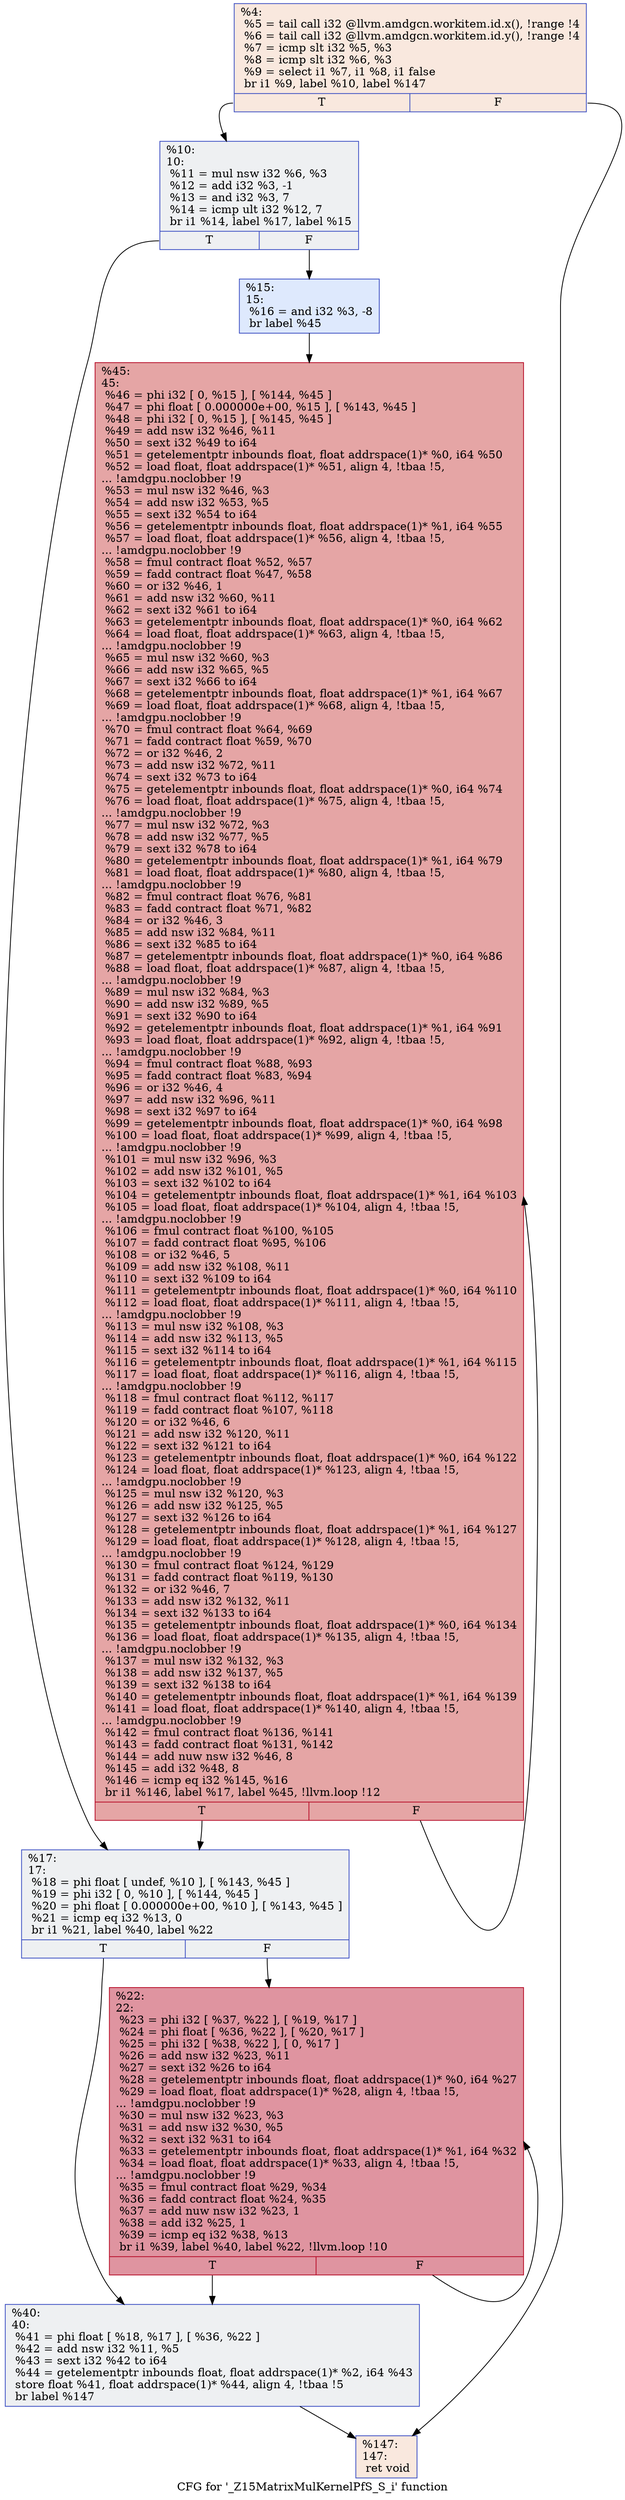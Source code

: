 digraph "CFG for '_Z15MatrixMulKernelPfS_S_i' function" {
	label="CFG for '_Z15MatrixMulKernelPfS_S_i' function";

	Node0x5cf9700 [shape=record,color="#3d50c3ff", style=filled, fillcolor="#f2cab570",label="{%4:\l  %5 = tail call i32 @llvm.amdgcn.workitem.id.x(), !range !4\l  %6 = tail call i32 @llvm.amdgcn.workitem.id.y(), !range !4\l  %7 = icmp slt i32 %5, %3\l  %8 = icmp slt i32 %6, %3\l  %9 = select i1 %7, i1 %8, i1 false\l  br i1 %9, label %10, label %147\l|{<s0>T|<s1>F}}"];
	Node0x5cf9700:s0 -> Node0x5cfb510;
	Node0x5cf9700:s1 -> Node0x5cfb5a0;
	Node0x5cfb510 [shape=record,color="#3d50c3ff", style=filled, fillcolor="#d9dce170",label="{%10:\l10:                                               \l  %11 = mul nsw i32 %6, %3\l  %12 = add i32 %3, -1\l  %13 = and i32 %3, 7\l  %14 = icmp ult i32 %12, 7\l  br i1 %14, label %17, label %15\l|{<s0>T|<s1>F}}"];
	Node0x5cfb510:s0 -> Node0x5cfb980;
	Node0x5cfb510:s1 -> Node0x5cfb9d0;
	Node0x5cfb9d0 [shape=record,color="#3d50c3ff", style=filled, fillcolor="#b5cdfa70",label="{%15:\l15:                                               \l  %16 = and i32 %3, -8\l  br label %45\l}"];
	Node0x5cfb9d0 -> Node0x5cfadc0;
	Node0x5cfb980 [shape=record,color="#3d50c3ff", style=filled, fillcolor="#d9dce170",label="{%17:\l17:                                               \l  %18 = phi float [ undef, %10 ], [ %143, %45 ]\l  %19 = phi i32 [ 0, %10 ], [ %144, %45 ]\l  %20 = phi float [ 0.000000e+00, %10 ], [ %143, %45 ]\l  %21 = icmp eq i32 %13, 0\l  br i1 %21, label %40, label %22\l|{<s0>T|<s1>F}}"];
	Node0x5cfb980:s0 -> Node0x5cfcef0;
	Node0x5cfb980:s1 -> Node0x5cfcf80;
	Node0x5cfcf80 [shape=record,color="#b70d28ff", style=filled, fillcolor="#b70d2870",label="{%22:\l22:                                               \l  %23 = phi i32 [ %37, %22 ], [ %19, %17 ]\l  %24 = phi float [ %36, %22 ], [ %20, %17 ]\l  %25 = phi i32 [ %38, %22 ], [ 0, %17 ]\l  %26 = add nsw i32 %23, %11\l  %27 = sext i32 %26 to i64\l  %28 = getelementptr inbounds float, float addrspace(1)* %0, i64 %27\l  %29 = load float, float addrspace(1)* %28, align 4, !tbaa !5,\l... !amdgpu.noclobber !9\l  %30 = mul nsw i32 %23, %3\l  %31 = add nsw i32 %30, %5\l  %32 = sext i32 %31 to i64\l  %33 = getelementptr inbounds float, float addrspace(1)* %1, i64 %32\l  %34 = load float, float addrspace(1)* %33, align 4, !tbaa !5,\l... !amdgpu.noclobber !9\l  %35 = fmul contract float %29, %34\l  %36 = fadd contract float %24, %35\l  %37 = add nuw nsw i32 %23, 1\l  %38 = add i32 %25, 1\l  %39 = icmp eq i32 %38, %13\l  br i1 %39, label %40, label %22, !llvm.loop !10\l|{<s0>T|<s1>F}}"];
	Node0x5cfcf80:s0 -> Node0x5cfcef0;
	Node0x5cfcf80:s1 -> Node0x5cfcf80;
	Node0x5cfcef0 [shape=record,color="#3d50c3ff", style=filled, fillcolor="#d9dce170",label="{%40:\l40:                                               \l  %41 = phi float [ %18, %17 ], [ %36, %22 ]\l  %42 = add nsw i32 %11, %5\l  %43 = sext i32 %42 to i64\l  %44 = getelementptr inbounds float, float addrspace(1)* %2, i64 %43\l  store float %41, float addrspace(1)* %44, align 4, !tbaa !5\l  br label %147\l}"];
	Node0x5cfcef0 -> Node0x5cfb5a0;
	Node0x5cfadc0 [shape=record,color="#b70d28ff", style=filled, fillcolor="#c5333470",label="{%45:\l45:                                               \l  %46 = phi i32 [ 0, %15 ], [ %144, %45 ]\l  %47 = phi float [ 0.000000e+00, %15 ], [ %143, %45 ]\l  %48 = phi i32 [ 0, %15 ], [ %145, %45 ]\l  %49 = add nsw i32 %46, %11\l  %50 = sext i32 %49 to i64\l  %51 = getelementptr inbounds float, float addrspace(1)* %0, i64 %50\l  %52 = load float, float addrspace(1)* %51, align 4, !tbaa !5,\l... !amdgpu.noclobber !9\l  %53 = mul nsw i32 %46, %3\l  %54 = add nsw i32 %53, %5\l  %55 = sext i32 %54 to i64\l  %56 = getelementptr inbounds float, float addrspace(1)* %1, i64 %55\l  %57 = load float, float addrspace(1)* %56, align 4, !tbaa !5,\l... !amdgpu.noclobber !9\l  %58 = fmul contract float %52, %57\l  %59 = fadd contract float %47, %58\l  %60 = or i32 %46, 1\l  %61 = add nsw i32 %60, %11\l  %62 = sext i32 %61 to i64\l  %63 = getelementptr inbounds float, float addrspace(1)* %0, i64 %62\l  %64 = load float, float addrspace(1)* %63, align 4, !tbaa !5,\l... !amdgpu.noclobber !9\l  %65 = mul nsw i32 %60, %3\l  %66 = add nsw i32 %65, %5\l  %67 = sext i32 %66 to i64\l  %68 = getelementptr inbounds float, float addrspace(1)* %1, i64 %67\l  %69 = load float, float addrspace(1)* %68, align 4, !tbaa !5,\l... !amdgpu.noclobber !9\l  %70 = fmul contract float %64, %69\l  %71 = fadd contract float %59, %70\l  %72 = or i32 %46, 2\l  %73 = add nsw i32 %72, %11\l  %74 = sext i32 %73 to i64\l  %75 = getelementptr inbounds float, float addrspace(1)* %0, i64 %74\l  %76 = load float, float addrspace(1)* %75, align 4, !tbaa !5,\l... !amdgpu.noclobber !9\l  %77 = mul nsw i32 %72, %3\l  %78 = add nsw i32 %77, %5\l  %79 = sext i32 %78 to i64\l  %80 = getelementptr inbounds float, float addrspace(1)* %1, i64 %79\l  %81 = load float, float addrspace(1)* %80, align 4, !tbaa !5,\l... !amdgpu.noclobber !9\l  %82 = fmul contract float %76, %81\l  %83 = fadd contract float %71, %82\l  %84 = or i32 %46, 3\l  %85 = add nsw i32 %84, %11\l  %86 = sext i32 %85 to i64\l  %87 = getelementptr inbounds float, float addrspace(1)* %0, i64 %86\l  %88 = load float, float addrspace(1)* %87, align 4, !tbaa !5,\l... !amdgpu.noclobber !9\l  %89 = mul nsw i32 %84, %3\l  %90 = add nsw i32 %89, %5\l  %91 = sext i32 %90 to i64\l  %92 = getelementptr inbounds float, float addrspace(1)* %1, i64 %91\l  %93 = load float, float addrspace(1)* %92, align 4, !tbaa !5,\l... !amdgpu.noclobber !9\l  %94 = fmul contract float %88, %93\l  %95 = fadd contract float %83, %94\l  %96 = or i32 %46, 4\l  %97 = add nsw i32 %96, %11\l  %98 = sext i32 %97 to i64\l  %99 = getelementptr inbounds float, float addrspace(1)* %0, i64 %98\l  %100 = load float, float addrspace(1)* %99, align 4, !tbaa !5,\l... !amdgpu.noclobber !9\l  %101 = mul nsw i32 %96, %3\l  %102 = add nsw i32 %101, %5\l  %103 = sext i32 %102 to i64\l  %104 = getelementptr inbounds float, float addrspace(1)* %1, i64 %103\l  %105 = load float, float addrspace(1)* %104, align 4, !tbaa !5,\l... !amdgpu.noclobber !9\l  %106 = fmul contract float %100, %105\l  %107 = fadd contract float %95, %106\l  %108 = or i32 %46, 5\l  %109 = add nsw i32 %108, %11\l  %110 = sext i32 %109 to i64\l  %111 = getelementptr inbounds float, float addrspace(1)* %0, i64 %110\l  %112 = load float, float addrspace(1)* %111, align 4, !tbaa !5,\l... !amdgpu.noclobber !9\l  %113 = mul nsw i32 %108, %3\l  %114 = add nsw i32 %113, %5\l  %115 = sext i32 %114 to i64\l  %116 = getelementptr inbounds float, float addrspace(1)* %1, i64 %115\l  %117 = load float, float addrspace(1)* %116, align 4, !tbaa !5,\l... !amdgpu.noclobber !9\l  %118 = fmul contract float %112, %117\l  %119 = fadd contract float %107, %118\l  %120 = or i32 %46, 6\l  %121 = add nsw i32 %120, %11\l  %122 = sext i32 %121 to i64\l  %123 = getelementptr inbounds float, float addrspace(1)* %0, i64 %122\l  %124 = load float, float addrspace(1)* %123, align 4, !tbaa !5,\l... !amdgpu.noclobber !9\l  %125 = mul nsw i32 %120, %3\l  %126 = add nsw i32 %125, %5\l  %127 = sext i32 %126 to i64\l  %128 = getelementptr inbounds float, float addrspace(1)* %1, i64 %127\l  %129 = load float, float addrspace(1)* %128, align 4, !tbaa !5,\l... !amdgpu.noclobber !9\l  %130 = fmul contract float %124, %129\l  %131 = fadd contract float %119, %130\l  %132 = or i32 %46, 7\l  %133 = add nsw i32 %132, %11\l  %134 = sext i32 %133 to i64\l  %135 = getelementptr inbounds float, float addrspace(1)* %0, i64 %134\l  %136 = load float, float addrspace(1)* %135, align 4, !tbaa !5,\l... !amdgpu.noclobber !9\l  %137 = mul nsw i32 %132, %3\l  %138 = add nsw i32 %137, %5\l  %139 = sext i32 %138 to i64\l  %140 = getelementptr inbounds float, float addrspace(1)* %1, i64 %139\l  %141 = load float, float addrspace(1)* %140, align 4, !tbaa !5,\l... !amdgpu.noclobber !9\l  %142 = fmul contract float %136, %141\l  %143 = fadd contract float %131, %142\l  %144 = add nuw nsw i32 %46, 8\l  %145 = add i32 %48, 8\l  %146 = icmp eq i32 %145, %16\l  br i1 %146, label %17, label %45, !llvm.loop !12\l|{<s0>T|<s1>F}}"];
	Node0x5cfadc0:s0 -> Node0x5cfb980;
	Node0x5cfadc0:s1 -> Node0x5cfadc0;
	Node0x5cfb5a0 [shape=record,color="#3d50c3ff", style=filled, fillcolor="#f2cab570",label="{%147:\l147:                                              \l  ret void\l}"];
}
